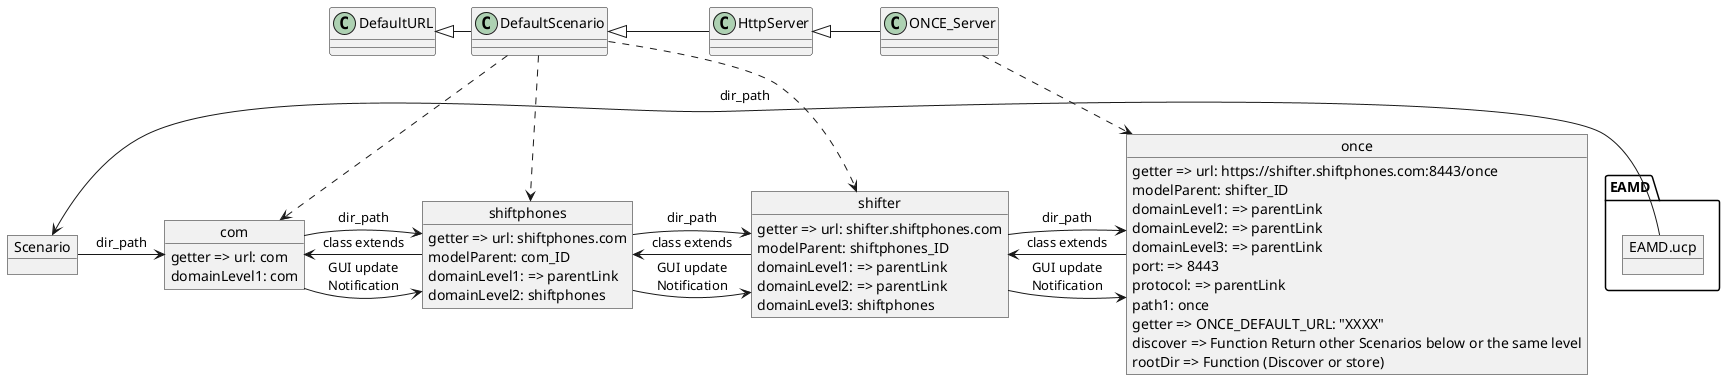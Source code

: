 @startuml

class DefaultURL
class DefaultScenario

class HttpServer
class ONCE_Server

Object EAMD.ucp
Object Scenario
Object com {
 getter => url: com
 domainLevel1: com
}
Object shiftphones {
  getter => url: shiftphones.com
  modelParent: com_ID
  domainLevel1: => parentLink
  domainLevel2: shiftphones
}
Object shifter {
  getter => url: shifter.shiftphones.com
  modelParent: shiftphones_ID
  domainLevel1: => parentLink
  domainLevel2: => parentLink
  domainLevel3: shiftphones
}


Object once {
  getter => url: https://shifter.shiftphones.com:8443/once
  modelParent: shifter_ID
  domainLevel1: => parentLink
  domainLevel2: => parentLink
  domainLevel3: => parentLink
  port: => 8443
  protocol: => parentLink
  path1: once

  getter => ONCE_DEFAULT_URL: "XXXX"

  discover => Function Return other Scenarios below or the same level

  rootDir => Function (Discover or store)
  
}
 
EAMD.ucp -> Scenario: dir_path
Scenario -> com : dir_path
com -> shiftphones: dir_path
shiftphones -> shifter: dir_path
shifter -> once: dir_path


com -> shiftphones: GUI update\nNotification
shiftphones -> shifter: GUI update\nNotification
shifter -> once: GUI update\nNotification

com <- shiftphones: class extends
shiftphones <- shifter: class extends
shifter <- once: class extends


DefaultScenario ---left---|> DefaultURL


DefaultScenario .down.> com
DefaultScenario .down.> shiftphones
DefaultScenario .down.> shifter
HttpServer ---left---|> DefaultScenario
ONCE_Server -down.> once
ONCE_Server---left---|>  HttpServer
@enduml